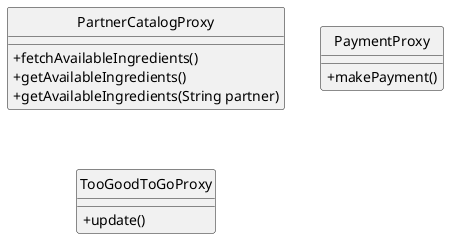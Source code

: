 
@startuml
skinparam linetype polyline
skinparam classAttributeIconSize 0
skinparam style strictuml

class PartnerCatalogProxy {
    + fetchAvailableIngredients()
    + getAvailableIngredients()
    + getAvailableIngredients(String partner)
}

class PaymentProxy {
    + makePayment()
}

class TooGoodToGoProxy {
    + update()
}
@enduml
